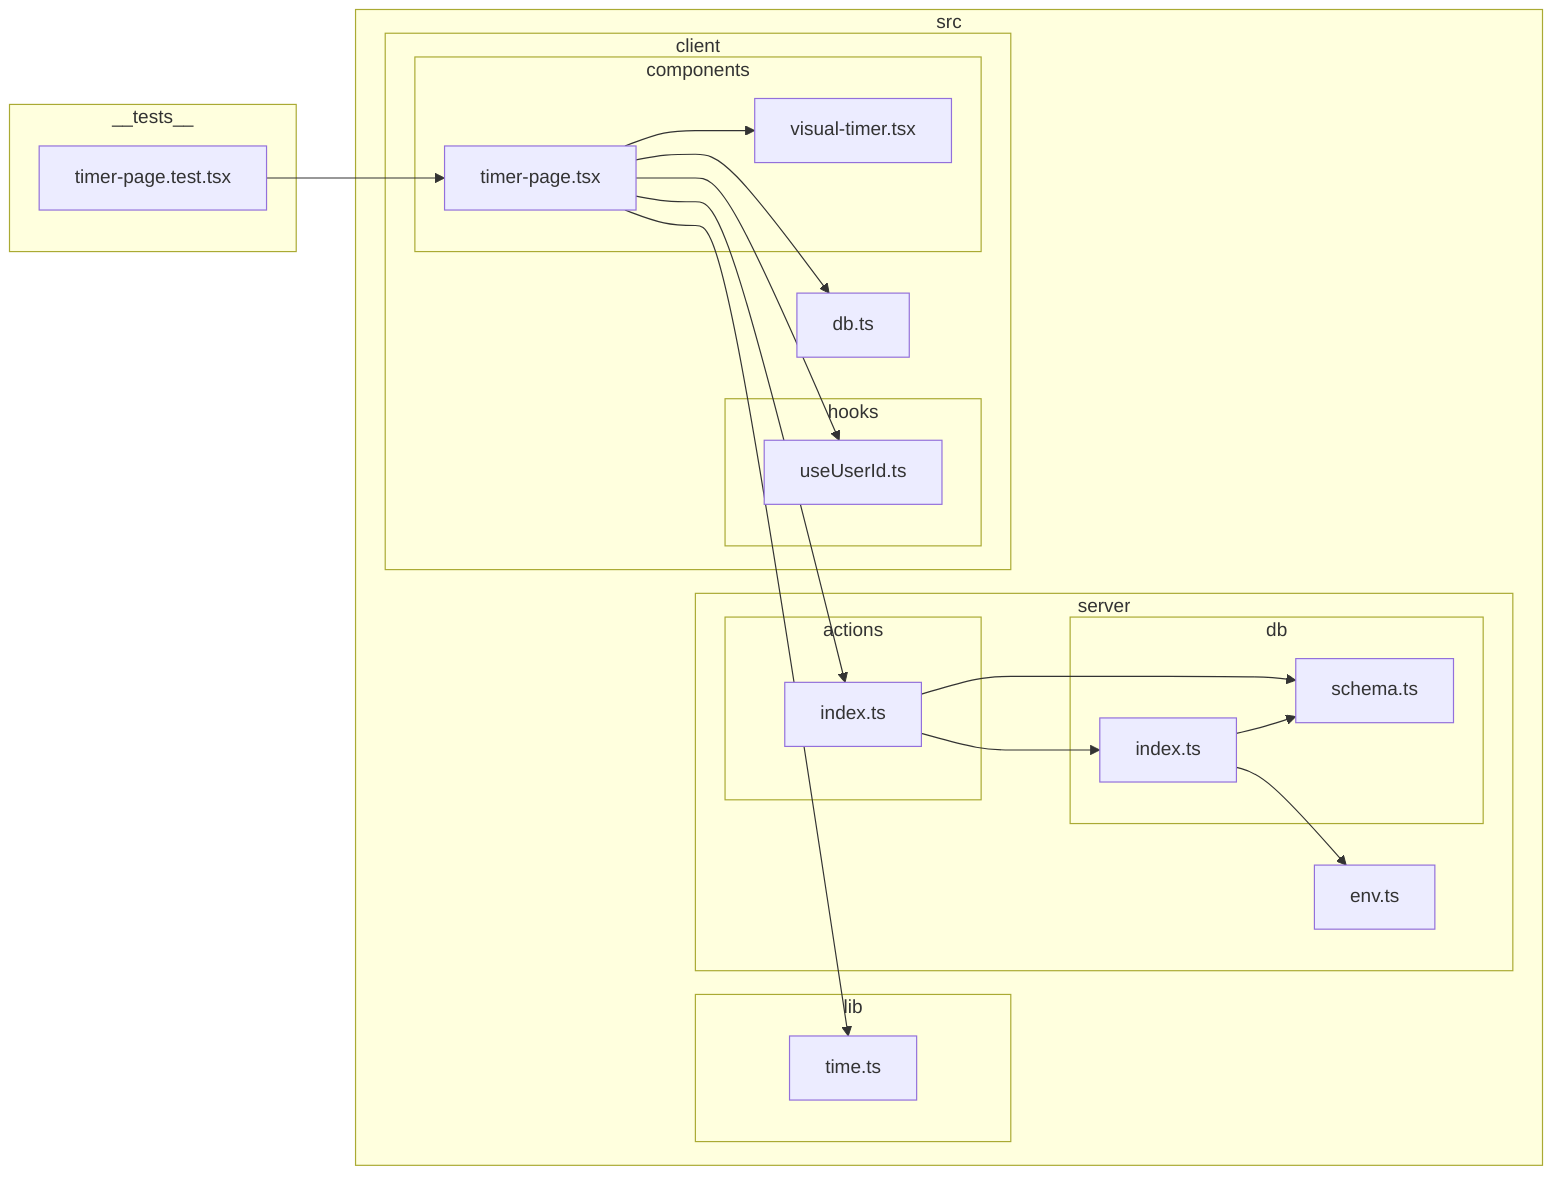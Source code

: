 flowchart LR

subgraph 0["__tests__"]
1["timer-page.test.tsx"]
end
subgraph 2["src"]
subgraph 3["client"]
subgraph 4["components"]
5["timer-page.tsx"]
6["visual-timer.tsx"]
end
7["db.ts"]
subgraph 8["hooks"]
9["useUserId.ts"]
end
end
subgraph A["lib"]
B["time.ts"]
end
subgraph C["server"]
subgraph D["actions"]
E["index.ts"]
end
subgraph F["db"]
G["schema.ts"]
H["index.ts"]
end
I["env.ts"]
end
end
1-->5
5-->6
5-->7
5-->9
5-->B
5-->E
E-->G
E-->H
H-->G
H-->I